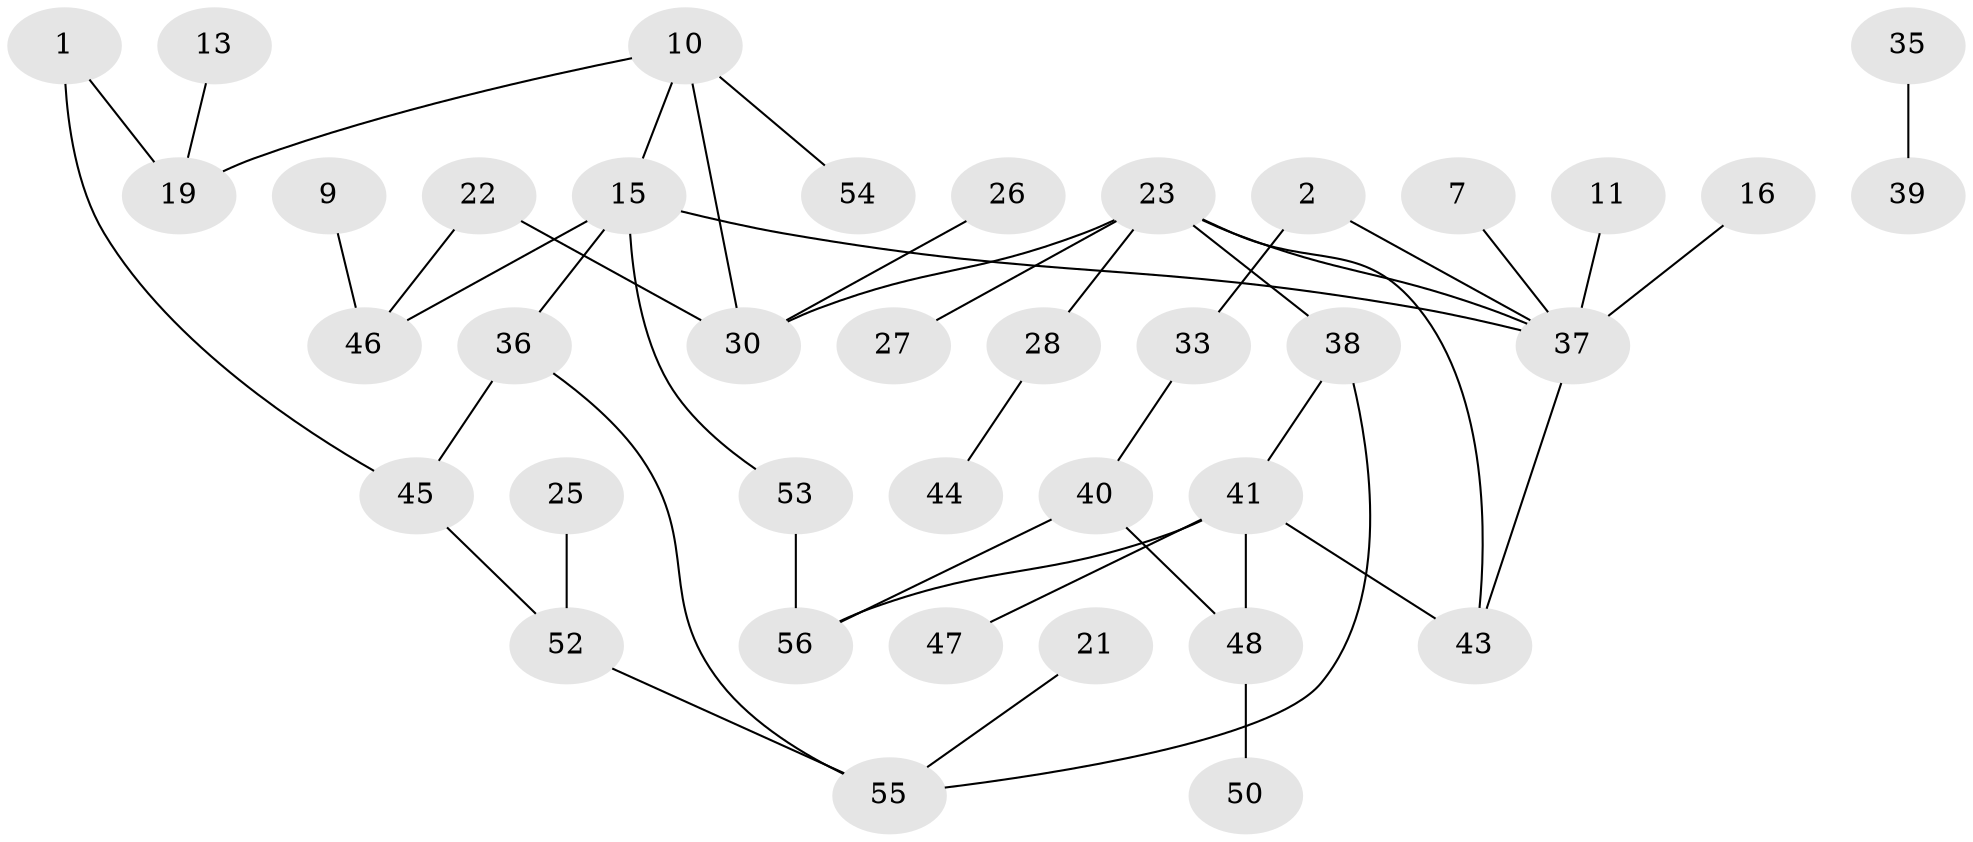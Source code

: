 // original degree distribution, {2: 0.30357142857142855, 1: 0.32142857142857145, 3: 0.125, 4: 0.07142857142857142, 0: 0.13392857142857142, 6: 0.008928571428571428, 5: 0.03571428571428571}
// Generated by graph-tools (version 1.1) at 2025/49/03/09/25 03:49:05]
// undirected, 38 vertices, 46 edges
graph export_dot {
graph [start="1"]
  node [color=gray90,style=filled];
  1;
  2;
  7;
  9;
  10;
  11;
  13;
  15;
  16;
  19;
  21;
  22;
  23;
  25;
  26;
  27;
  28;
  30;
  33;
  35;
  36;
  37;
  38;
  39;
  40;
  41;
  43;
  44;
  45;
  46;
  47;
  48;
  50;
  52;
  53;
  54;
  55;
  56;
  1 -- 19 [weight=1.0];
  1 -- 45 [weight=1.0];
  2 -- 33 [weight=1.0];
  2 -- 37 [weight=1.0];
  7 -- 37 [weight=1.0];
  9 -- 46 [weight=1.0];
  10 -- 15 [weight=1.0];
  10 -- 19 [weight=1.0];
  10 -- 30 [weight=1.0];
  10 -- 54 [weight=1.0];
  11 -- 37 [weight=1.0];
  13 -- 19 [weight=1.0];
  15 -- 36 [weight=1.0];
  15 -- 37 [weight=1.0];
  15 -- 46 [weight=1.0];
  15 -- 53 [weight=1.0];
  16 -- 37 [weight=1.0];
  21 -- 55 [weight=1.0];
  22 -- 30 [weight=1.0];
  22 -- 46 [weight=1.0];
  23 -- 27 [weight=1.0];
  23 -- 28 [weight=1.0];
  23 -- 30 [weight=1.0];
  23 -- 37 [weight=1.0];
  23 -- 38 [weight=1.0];
  23 -- 43 [weight=1.0];
  25 -- 52 [weight=1.0];
  26 -- 30 [weight=1.0];
  28 -- 44 [weight=1.0];
  33 -- 40 [weight=1.0];
  35 -- 39 [weight=1.0];
  36 -- 45 [weight=1.0];
  36 -- 55 [weight=1.0];
  37 -- 43 [weight=1.0];
  38 -- 41 [weight=1.0];
  38 -- 55 [weight=1.0];
  40 -- 48 [weight=1.0];
  40 -- 56 [weight=1.0];
  41 -- 43 [weight=1.0];
  41 -- 47 [weight=1.0];
  41 -- 48 [weight=1.0];
  41 -- 56 [weight=1.0];
  45 -- 52 [weight=1.0];
  48 -- 50 [weight=1.0];
  52 -- 55 [weight=1.0];
  53 -- 56 [weight=1.0];
}

